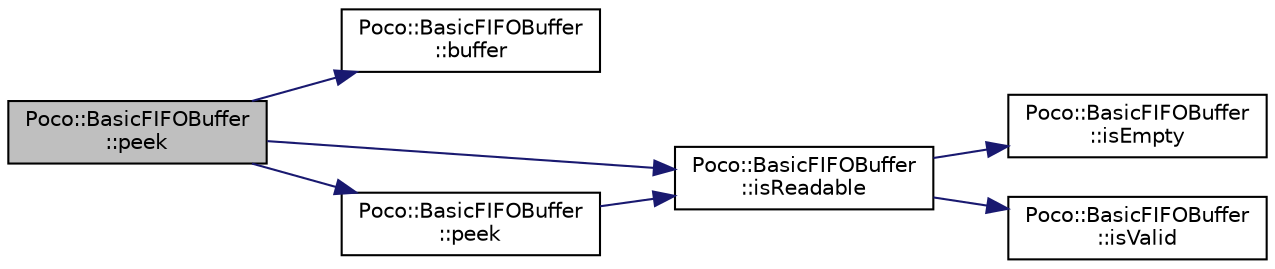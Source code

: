digraph "Poco::BasicFIFOBuffer::peek"
{
 // LATEX_PDF_SIZE
  edge [fontname="Helvetica",fontsize="10",labelfontname="Helvetica",labelfontsize="10"];
  node [fontname="Helvetica",fontsize="10",shape=record];
  rankdir="LR";
  Node1 [label="Poco::BasicFIFOBuffer\l::peek",height=0.2,width=0.4,color="black", fillcolor="grey75", style="filled", fontcolor="black",tooltip=" "];
  Node1 -> Node2 [color="midnightblue",fontsize="10",style="solid",fontname="Helvetica"];
  Node2 [label="Poco::BasicFIFOBuffer\l::buffer",height=0.2,width=0.4,color="black", fillcolor="white", style="filled",URL="$classPoco_1_1BasicFIFOBuffer.html#a0a32eec8e357415c4353760ced1e156a",tooltip="Returns const reference to the underlying buffer."];
  Node1 -> Node3 [color="midnightblue",fontsize="10",style="solid",fontname="Helvetica"];
  Node3 [label="Poco::BasicFIFOBuffer\l::isReadable",height=0.2,width=0.4,color="black", fillcolor="white", style="filled",URL="$classPoco_1_1BasicFIFOBuffer.html#a7294440636064728e59254c73bb33811",tooltip=" "];
  Node3 -> Node4 [color="midnightblue",fontsize="10",style="solid",fontname="Helvetica"];
  Node4 [label="Poco::BasicFIFOBuffer\l::isEmpty",height=0.2,width=0.4,color="black", fillcolor="white", style="filled",URL="$classPoco_1_1BasicFIFOBuffer.html#a30bc69e366373a34957870e60ad4b877",tooltip="Returns true is buffer is empty, false otherwise."];
  Node3 -> Node5 [color="midnightblue",fontsize="10",style="solid",fontname="Helvetica"];
  Node5 [label="Poco::BasicFIFOBuffer\l::isValid",height=0.2,width=0.4,color="black", fillcolor="white", style="filled",URL="$classPoco_1_1BasicFIFOBuffer.html#a218d3f9d47a349e0ddfda2daeddde9a8",tooltip=" "];
  Node1 -> Node6 [color="midnightblue",fontsize="10",style="solid",fontname="Helvetica"];
  Node6 [label="Poco::BasicFIFOBuffer\l::peek",height=0.2,width=0.4,color="black", fillcolor="white", style="filled",URL="$classPoco_1_1BasicFIFOBuffer.html#a37dc83ee60f38c67a0a31aab38267d2c",tooltip=" "];
  Node6 -> Node3 [color="midnightblue",fontsize="10",style="solid",fontname="Helvetica"];
}
